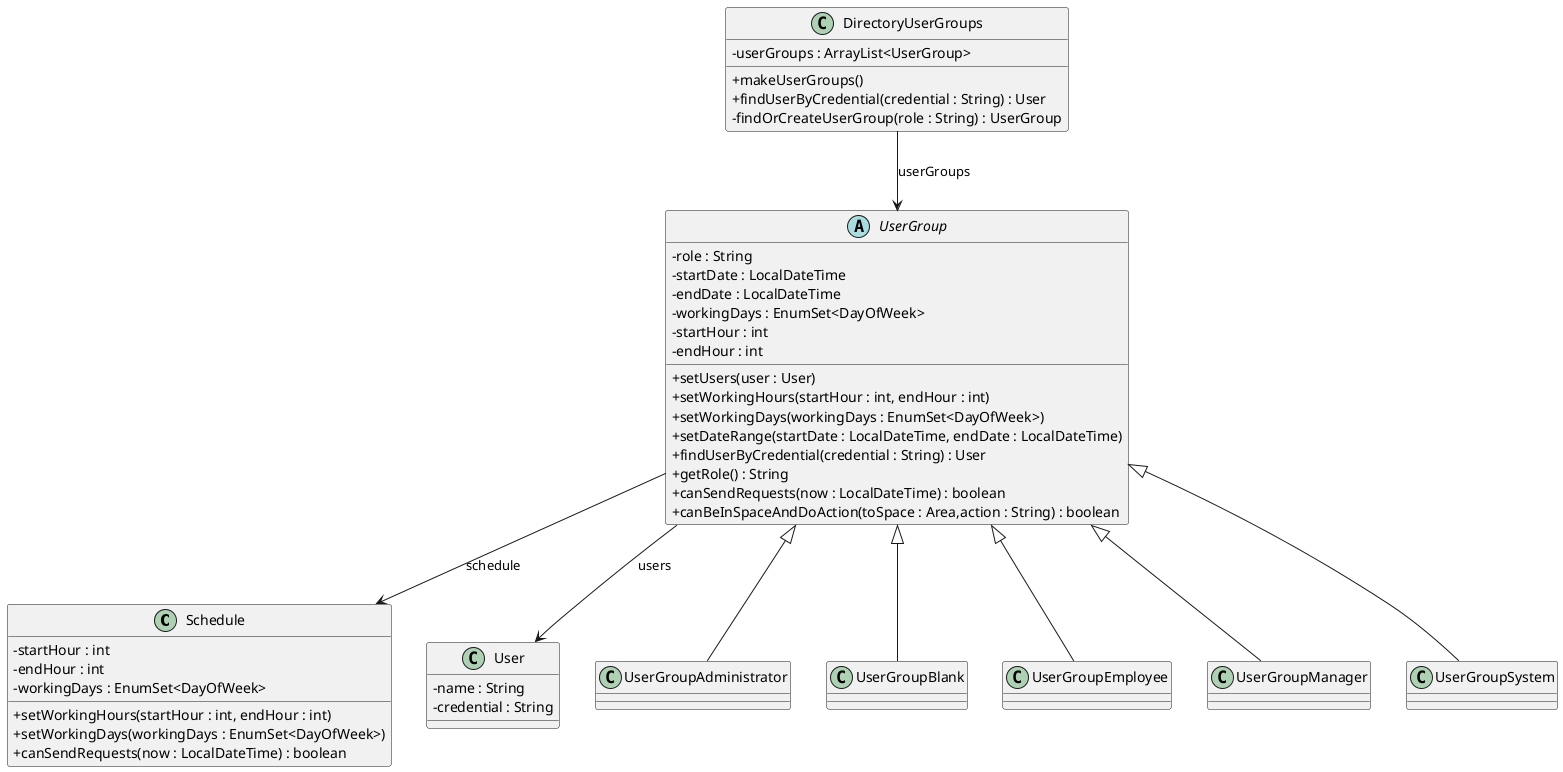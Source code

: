  @startuml
'https://plantuml.com/sequence-diagram
skinparam classAttributeIconSize 0

class Schedule {
    - startHour : int
    - endHour : int
    - workingDays : EnumSet<DayOfWeek>
    + setWorkingHours(startHour : int, endHour : int)
    + setWorkingDays(workingDays : EnumSet<DayOfWeek>)
    + canSendRequests(now : LocalDateTime) : boolean
}

class DirectoryUserGroups {
- userGroups : ArrayList<UserGroup>
+ makeUserGroups()
+ findUserByCredential(credential : String) : User
- findOrCreateUserGroup(role : String) : UserGroup
}

abstract class UserGroup {
    - role : String
    - startDate : LocalDateTime
    - endDate : LocalDateTime
    - workingDays : EnumSet<DayOfWeek>
    - startHour : int
    - endHour : int
    + setUsers(user : User)
    + setWorkingHours(startHour : int, endHour : int)
    + setWorkingDays(workingDays : EnumSet<DayOfWeek>)
    + setDateRange(startDate : LocalDateTime, endDate : LocalDateTime)
    + findUserByCredential(credential : String) : User
    + getRole() : String
    + canSendRequests(now : LocalDateTime) : boolean
    + canBeInSpaceAndDoAction(toSpace : Area,action : String) : boolean
}

class User {
    - name : String
    - credential : String
}

class UserGroupAdministrator extends UserGroup{

}
class UserGroupBlank extends UserGroup{

}
class UserGroupEmployee extends UserGroup{

}
class UserGroupManager extends UserGroup{

}
class UserGroupSystem extends UserGroup{

}
DirectoryUserGroups  -->  UserGroup : userGroups
UserGroup  -->  User : users

UserGroup --> Schedule : schedule
@enduml